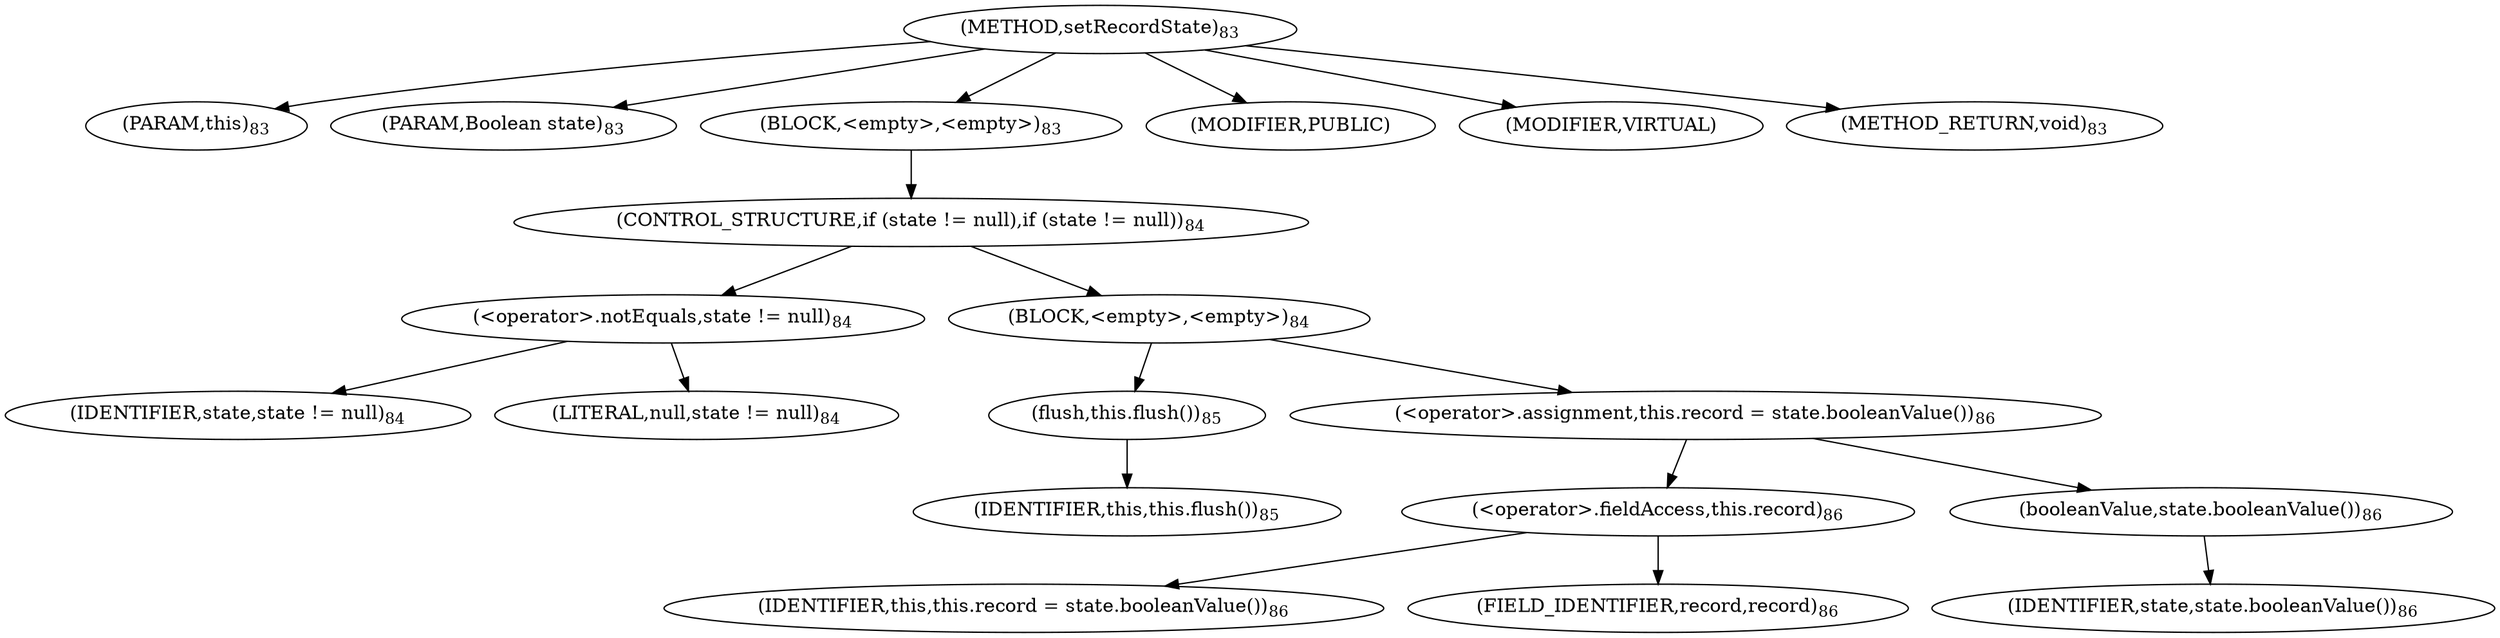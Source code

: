 digraph "setRecordState" {  
"156" [label = <(METHOD,setRecordState)<SUB>83</SUB>> ]
"4" [label = <(PARAM,this)<SUB>83</SUB>> ]
"157" [label = <(PARAM,Boolean state)<SUB>83</SUB>> ]
"158" [label = <(BLOCK,&lt;empty&gt;,&lt;empty&gt;)<SUB>83</SUB>> ]
"159" [label = <(CONTROL_STRUCTURE,if (state != null),if (state != null))<SUB>84</SUB>> ]
"160" [label = <(&lt;operator&gt;.notEquals,state != null)<SUB>84</SUB>> ]
"161" [label = <(IDENTIFIER,state,state != null)<SUB>84</SUB>> ]
"162" [label = <(LITERAL,null,state != null)<SUB>84</SUB>> ]
"163" [label = <(BLOCK,&lt;empty&gt;,&lt;empty&gt;)<SUB>84</SUB>> ]
"164" [label = <(flush,this.flush())<SUB>85</SUB>> ]
"3" [label = <(IDENTIFIER,this,this.flush())<SUB>85</SUB>> ]
"165" [label = <(&lt;operator&gt;.assignment,this.record = state.booleanValue())<SUB>86</SUB>> ]
"166" [label = <(&lt;operator&gt;.fieldAccess,this.record)<SUB>86</SUB>> ]
"167" [label = <(IDENTIFIER,this,this.record = state.booleanValue())<SUB>86</SUB>> ]
"168" [label = <(FIELD_IDENTIFIER,record,record)<SUB>86</SUB>> ]
"169" [label = <(booleanValue,state.booleanValue())<SUB>86</SUB>> ]
"170" [label = <(IDENTIFIER,state,state.booleanValue())<SUB>86</SUB>> ]
"171" [label = <(MODIFIER,PUBLIC)> ]
"172" [label = <(MODIFIER,VIRTUAL)> ]
"173" [label = <(METHOD_RETURN,void)<SUB>83</SUB>> ]
  "156" -> "4" 
  "156" -> "157" 
  "156" -> "158" 
  "156" -> "171" 
  "156" -> "172" 
  "156" -> "173" 
  "158" -> "159" 
  "159" -> "160" 
  "159" -> "163" 
  "160" -> "161" 
  "160" -> "162" 
  "163" -> "164" 
  "163" -> "165" 
  "164" -> "3" 
  "165" -> "166" 
  "165" -> "169" 
  "166" -> "167" 
  "166" -> "168" 
  "169" -> "170" 
}
